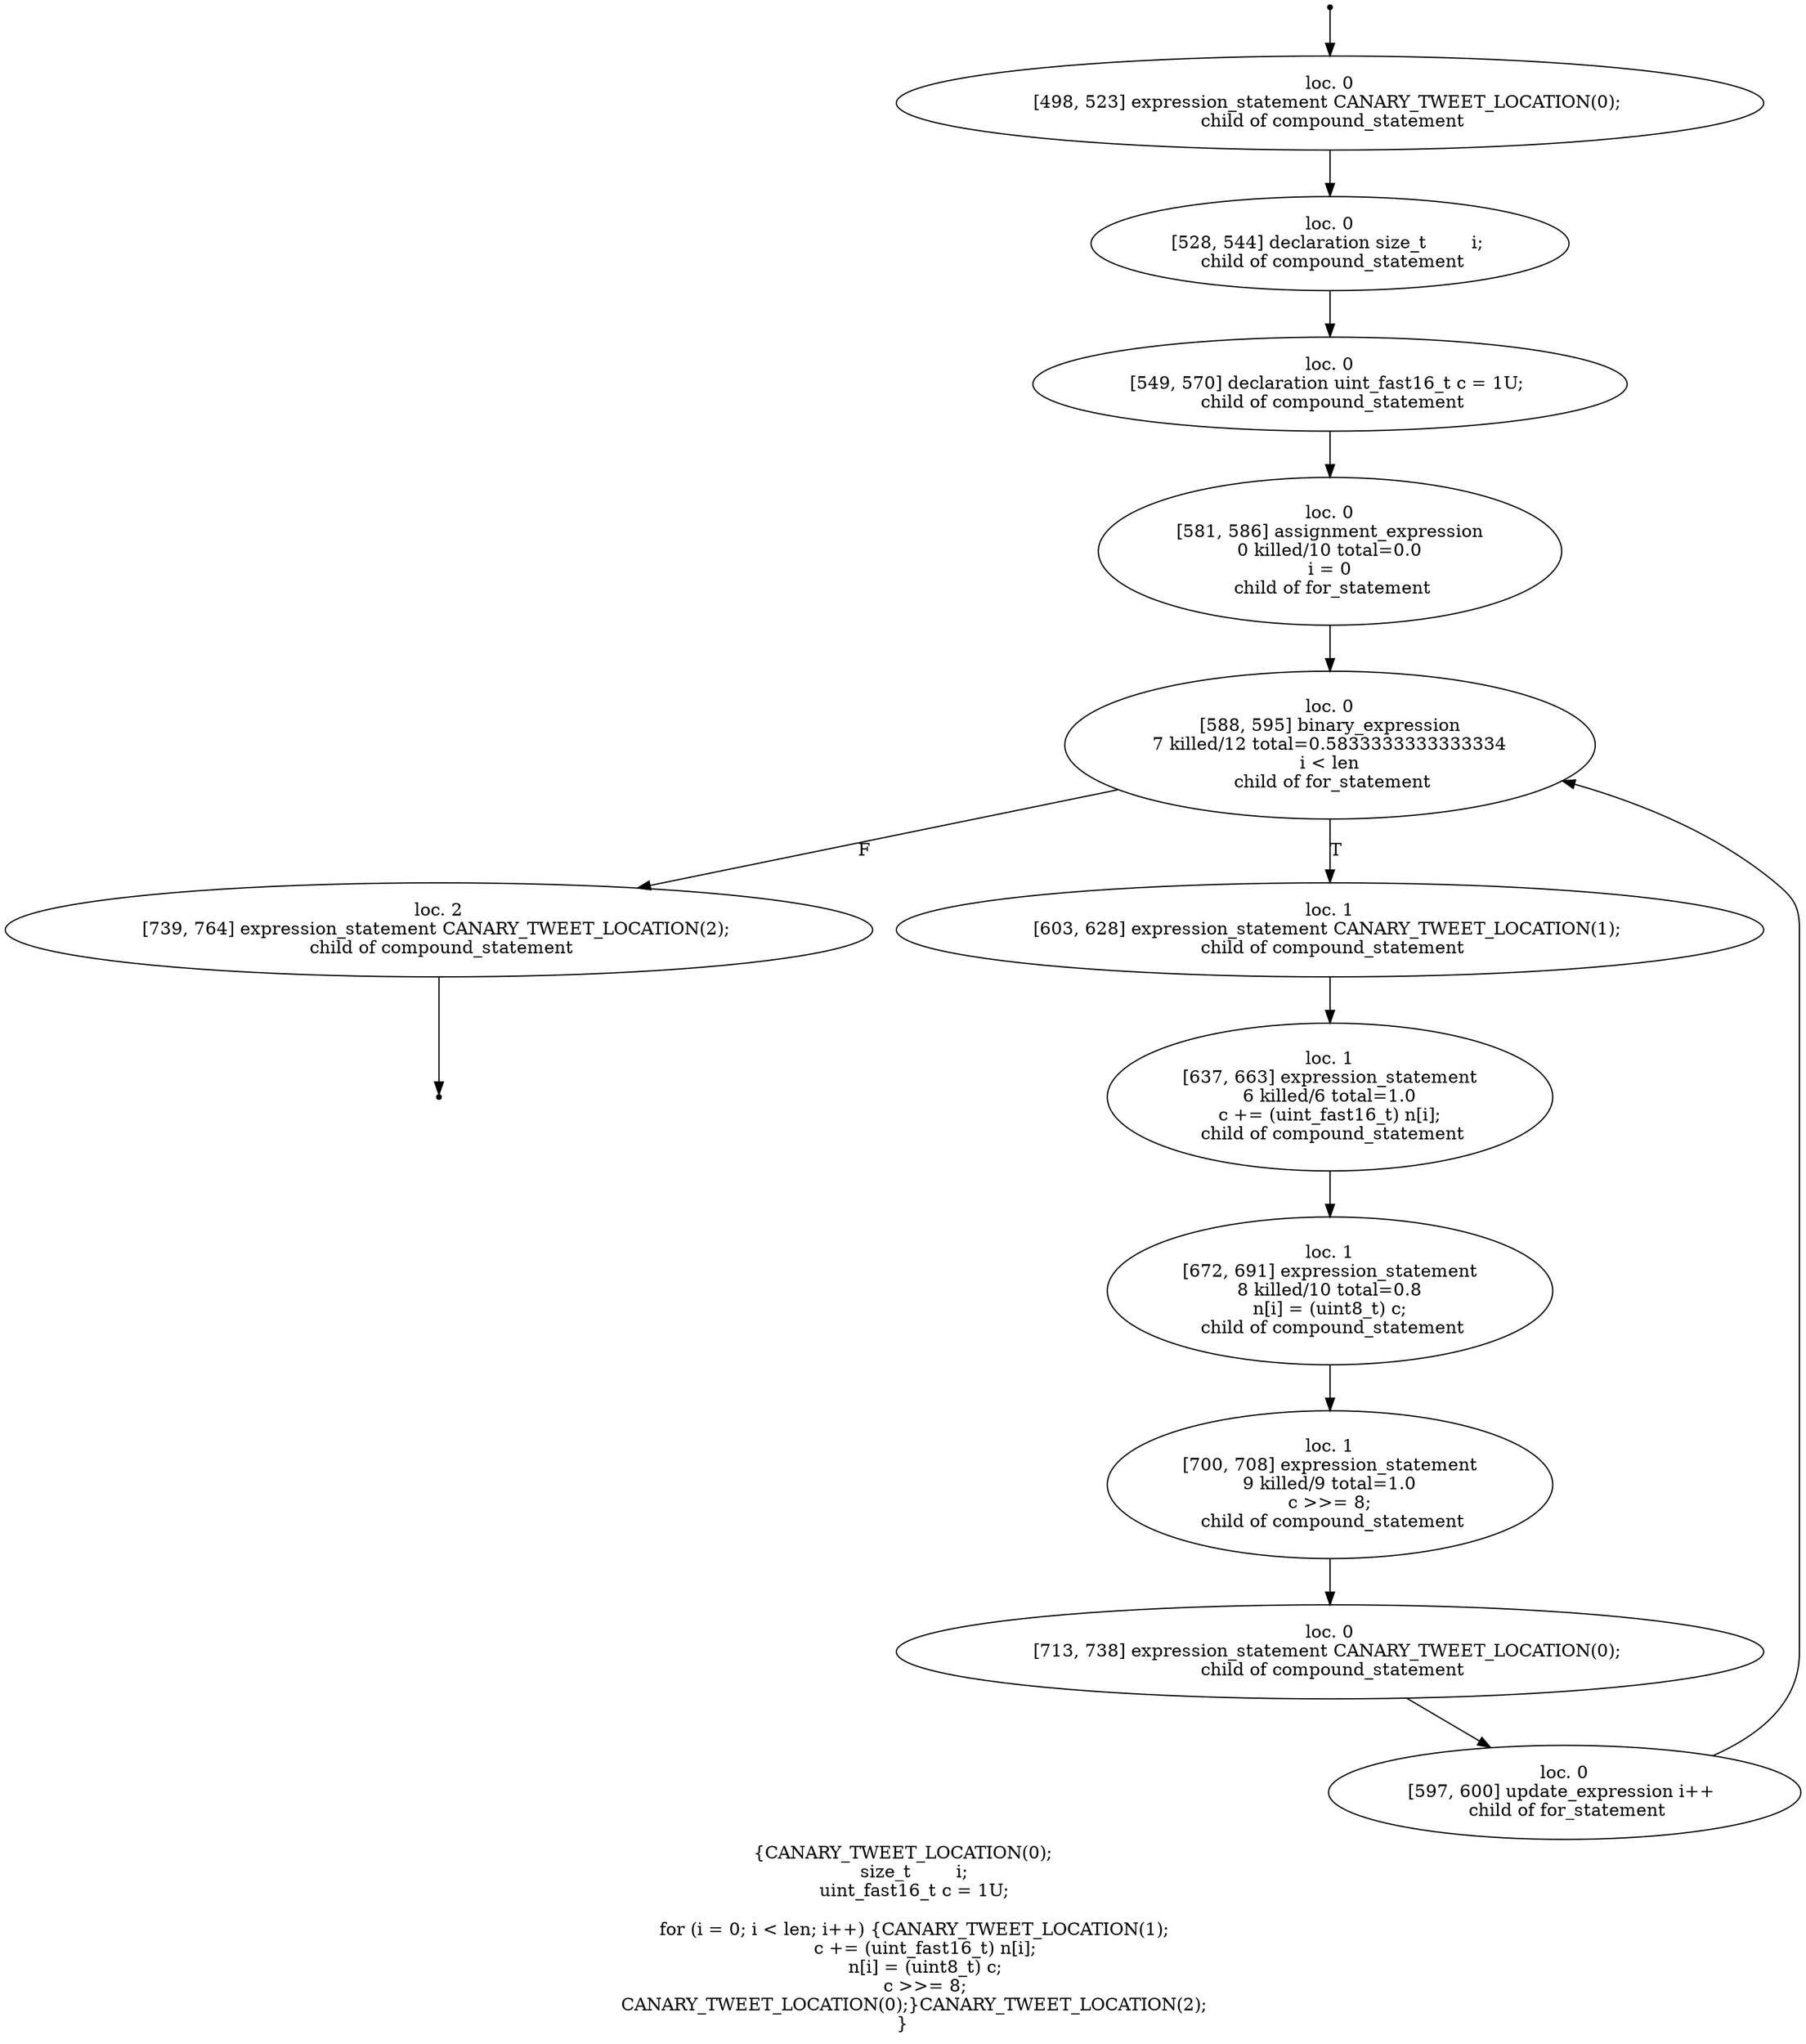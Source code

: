 digraph hydro_increment_2 {
	initial [shape=point]
	initial -> "loc. 0
[498, 523] expression_statement CANARY_TWEET_LOCATION(0); 
 child of compound_statement"
	final [shape=point]
	"loc. 2
[739, 764] expression_statement CANARY_TWEET_LOCATION(2); 
 child of compound_statement" -> final
	"loc. 0
[498, 523] expression_statement CANARY_TWEET_LOCATION(0); 
 child of compound_statement"
	"loc. 0
[498, 523] expression_statement CANARY_TWEET_LOCATION(0); 
 child of compound_statement" -> "loc. 0
[528, 544] declaration size_t        i; 
 child of compound_statement"
	"loc. 0
[528, 544] declaration size_t        i; 
 child of compound_statement"
	"loc. 0
[528, 544] declaration size_t        i; 
 child of compound_statement" -> "loc. 0
[549, 570] declaration uint_fast16_t c = 1U; 
 child of compound_statement"
	"loc. 0
[549, 570] declaration uint_fast16_t c = 1U; 
 child of compound_statement"
	"loc. 0
[549, 570] declaration uint_fast16_t c = 1U; 
 child of compound_statement" -> "loc. 0
[581, 586] assignment_expression
0 killed/10 total=0.0
 i = 0 
 child of for_statement"
	"loc. 0
[581, 586] assignment_expression
0 killed/10 total=0.0
 i = 0 
 child of for_statement"
	"loc. 0
[581, 586] assignment_expression
0 killed/10 total=0.0
 i = 0 
 child of for_statement" -> "loc. 0
[588, 595] binary_expression
7 killed/12 total=0.5833333333333334
 i < len 
 child of for_statement"
	"loc. 0
[588, 595] binary_expression
7 killed/12 total=0.5833333333333334
 i < len 
 child of for_statement"
	"loc. 0
[588, 595] binary_expression
7 killed/12 total=0.5833333333333334
 i < len 
 child of for_statement" -> "loc. 1
[603, 628] expression_statement CANARY_TWEET_LOCATION(1); 
 child of compound_statement" [label=T]
	"loc. 0
[588, 595] binary_expression
7 killed/12 total=0.5833333333333334
 i < len 
 child of for_statement" -> "loc. 2
[739, 764] expression_statement CANARY_TWEET_LOCATION(2); 
 child of compound_statement" [label=F]
	"loc. 1
[603, 628] expression_statement CANARY_TWEET_LOCATION(1); 
 child of compound_statement"
	"loc. 1
[603, 628] expression_statement CANARY_TWEET_LOCATION(1); 
 child of compound_statement" -> "loc. 1
[637, 663] expression_statement
6 killed/6 total=1.0
 c += (uint_fast16_t) n[i]; 
 child of compound_statement"
	"loc. 2
[739, 764] expression_statement CANARY_TWEET_LOCATION(2); 
 child of compound_statement"
	"loc. 0
[597, 600] update_expression i++ 
 child of for_statement"
	"loc. 0
[597, 600] update_expression i++ 
 child of for_statement" -> "loc. 0
[588, 595] binary_expression
7 killed/12 total=0.5833333333333334
 i < len 
 child of for_statement"
	"loc. 1
[637, 663] expression_statement
6 killed/6 total=1.0
 c += (uint_fast16_t) n[i]; 
 child of compound_statement"
	"loc. 1
[637, 663] expression_statement
6 killed/6 total=1.0
 c += (uint_fast16_t) n[i]; 
 child of compound_statement" -> "loc. 1
[672, 691] expression_statement
8 killed/10 total=0.8
 n[i] = (uint8_t) c; 
 child of compound_statement"
	"loc. 1
[672, 691] expression_statement
8 killed/10 total=0.8
 n[i] = (uint8_t) c; 
 child of compound_statement"
	"loc. 1
[672, 691] expression_statement
8 killed/10 total=0.8
 n[i] = (uint8_t) c; 
 child of compound_statement" -> "loc. 1
[700, 708] expression_statement
9 killed/9 total=1.0
 c >>= 8; 
 child of compound_statement"
	"loc. 1
[700, 708] expression_statement
9 killed/9 total=1.0
 c >>= 8; 
 child of compound_statement"
	"loc. 1
[700, 708] expression_statement
9 killed/9 total=1.0
 c >>= 8; 
 child of compound_statement" -> "loc. 0
[713, 738] expression_statement CANARY_TWEET_LOCATION(0); 
 child of compound_statement"
	"loc. 0
[713, 738] expression_statement CANARY_TWEET_LOCATION(0); 
 child of compound_statement"
	"loc. 0
[713, 738] expression_statement CANARY_TWEET_LOCATION(0); 
 child of compound_statement" -> "loc. 0
[597, 600] update_expression i++ 
 child of for_statement"
	label="{CANARY_TWEET_LOCATION(0);
    size_t        i;
    uint_fast16_t c = 1U;

    for (i = 0; i < len; i++) {CANARY_TWEET_LOCATION(1);
        c += (uint_fast16_t) n[i];
        n[i] = (uint8_t) c;
        c >>= 8;
    CANARY_TWEET_LOCATION(0);}CANARY_TWEET_LOCATION(2);
}"
}
